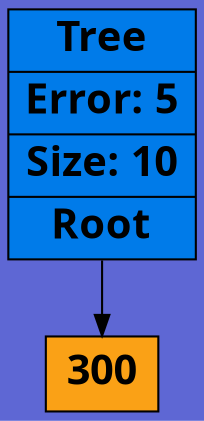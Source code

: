 digraph
{
rankdir = TB;
node[shape = record, color = "#000000", fontname = "Sans Bold Not-Rotated", fontsize = 20];
bgcolor = "#5e67d4";
TREE[rank = "min", style = "filled", fillcolor = "#007be9", label = "{Tree|Error: 5|Size: 10|<root>Root}"];
NODE_3[style = "filled", fillcolor = "#faa116", label = "{300}"];

TREE:root->NODE_3
}
